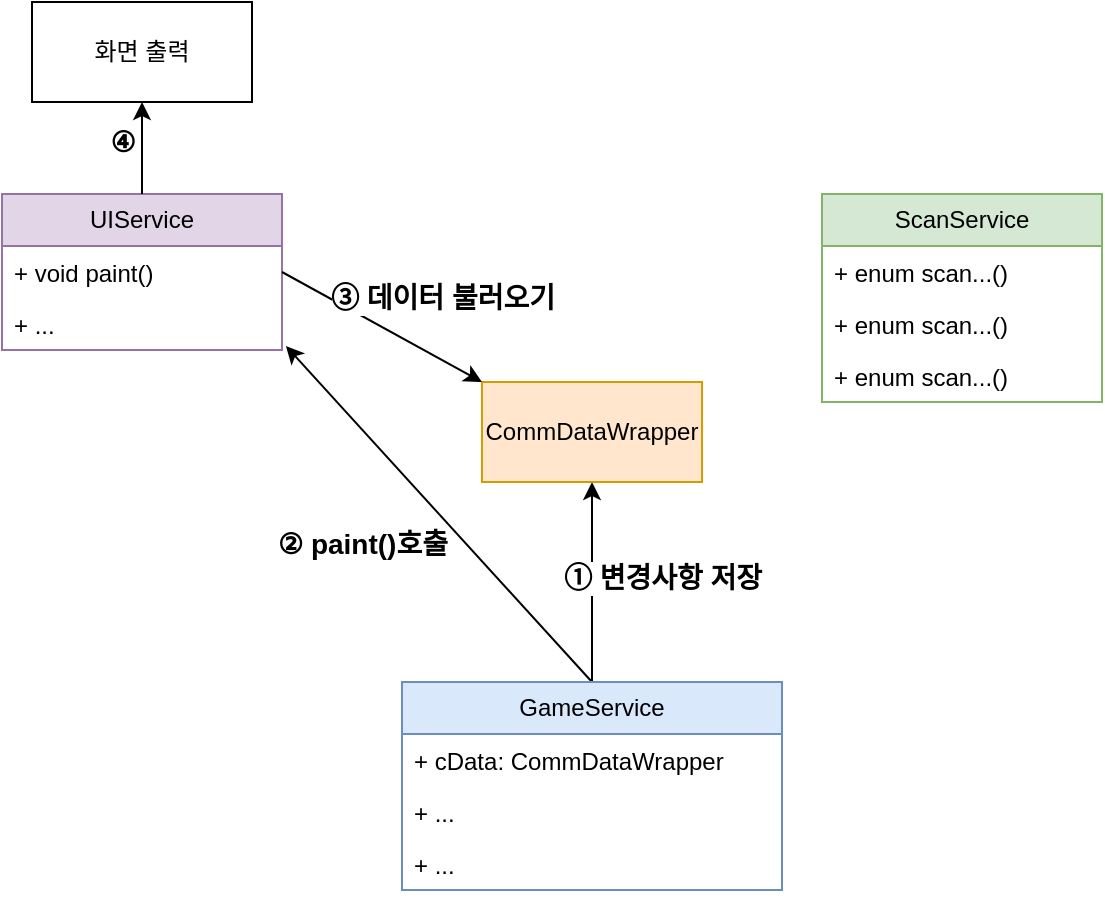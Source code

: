 <mxfile version="24.3.1" type="device">
  <diagram name="Page-1" id="tnvgZM0FmMJcun1g3rQK">
    <mxGraphModel dx="2074" dy="1106" grid="1" gridSize="10" guides="1" tooltips="1" connect="1" arrows="1" fold="1" page="1" pageScale="1" pageWidth="850" pageHeight="1100" math="0" shadow="0">
      <root>
        <mxCell id="0" />
        <mxCell id="1" parent="0" />
        <mxCell id="3p-_I693n1i471xa-Qc9-12" value="" style="endArrow=classic;html=1;rounded=0;entryX=0.5;entryY=1;entryDx=0;entryDy=0;exitX=0.5;exitY=0;exitDx=0;exitDy=0;" parent="1" source="H4eRWL_duDmwru0D2X4C-7" target="H4eRWL_duDmwru0D2X4C-18" edge="1">
          <mxGeometry width="50" height="50" relative="1" as="geometry">
            <mxPoint x="415" y="620" as="sourcePoint" />
            <mxPoint x="495" y="620" as="targetPoint" />
          </mxGeometry>
        </mxCell>
        <mxCell id="3p-_I693n1i471xa-Qc9-13" value="① 변경사항 저장" style="edgeLabel;html=1;align=center;verticalAlign=middle;resizable=0;points=[];fontSize=14;fontFamily=Helvetica;fontStyle=1" parent="3p-_I693n1i471xa-Qc9-12" vertex="1" connectable="0">
          <mxGeometry x="-0.071" y="1" relative="1" as="geometry">
            <mxPoint x="36" y="-6" as="offset" />
          </mxGeometry>
        </mxCell>
        <mxCell id="3p-_I693n1i471xa-Qc9-18" value="" style="endArrow=classic;html=1;rounded=0;entryX=1.014;entryY=0.923;entryDx=0;entryDy=0;exitX=0.5;exitY=0;exitDx=0;exitDy=0;entryPerimeter=0;" parent="1" source="H4eRWL_duDmwru0D2X4C-7" target="H4eRWL_duDmwru0D2X4C-6" edge="1">
          <mxGeometry width="50" height="50" relative="1" as="geometry">
            <mxPoint x="415" y="510" as="sourcePoint" />
            <mxPoint x="360" y="435" as="targetPoint" />
          </mxGeometry>
        </mxCell>
        <mxCell id="3p-_I693n1i471xa-Qc9-19" value="② paint()호출" style="edgeLabel;html=1;align=center;verticalAlign=middle;resizable=0;points=[];fontSize=14;fontFamily=Helvetica;fontStyle=1" parent="3p-_I693n1i471xa-Qc9-18" vertex="1" connectable="0">
          <mxGeometry x="-0.071" y="1" relative="1" as="geometry">
            <mxPoint x="-43" y="8" as="offset" />
          </mxGeometry>
        </mxCell>
        <mxCell id="H4eRWL_duDmwru0D2X4C-3" value="UIService" style="swimlane;fontStyle=0;childLayout=stackLayout;horizontal=1;startSize=26;fillColor=#e1d5e7;horizontalStack=0;resizeParent=1;resizeParentMax=0;resizeLast=0;collapsible=1;marginBottom=0;whiteSpace=wrap;html=1;strokeColor=#9673a6;" vertex="1" parent="1">
          <mxGeometry x="130" y="376" width="140" height="78" as="geometry" />
        </mxCell>
        <mxCell id="H4eRWL_duDmwru0D2X4C-4" value="+ void paint()" style="text;strokeColor=none;fillColor=none;align=left;verticalAlign=top;spacingLeft=4;spacingRight=4;overflow=hidden;rotatable=0;points=[[0,0.5],[1,0.5]];portConstraint=eastwest;whiteSpace=wrap;html=1;" vertex="1" parent="H4eRWL_duDmwru0D2X4C-3">
          <mxGeometry y="26" width="140" height="26" as="geometry" />
        </mxCell>
        <mxCell id="H4eRWL_duDmwru0D2X4C-6" value="+ ..." style="text;strokeColor=none;fillColor=none;align=left;verticalAlign=top;spacingLeft=4;spacingRight=4;overflow=hidden;rotatable=0;points=[[0,0.5],[1,0.5]];portConstraint=eastwest;whiteSpace=wrap;html=1;" vertex="1" parent="H4eRWL_duDmwru0D2X4C-3">
          <mxGeometry y="52" width="140" height="26" as="geometry" />
        </mxCell>
        <mxCell id="H4eRWL_duDmwru0D2X4C-7" value="GameService" style="swimlane;fontStyle=0;childLayout=stackLayout;horizontal=1;startSize=26;fillColor=#dae8fc;horizontalStack=0;resizeParent=1;resizeParentMax=0;resizeLast=0;collapsible=1;marginBottom=0;whiteSpace=wrap;html=1;strokeColor=#6c8ebf;" vertex="1" parent="1">
          <mxGeometry x="330" y="620" width="190" height="104" as="geometry" />
        </mxCell>
        <mxCell id="H4eRWL_duDmwru0D2X4C-8" value="+ cData: CommDataWrapper" style="text;strokeColor=none;fillColor=none;align=left;verticalAlign=top;spacingLeft=4;spacingRight=4;overflow=hidden;rotatable=0;points=[[0,0.5],[1,0.5]];portConstraint=eastwest;whiteSpace=wrap;html=1;" vertex="1" parent="H4eRWL_duDmwru0D2X4C-7">
          <mxGeometry y="26" width="190" height="26" as="geometry" />
        </mxCell>
        <mxCell id="H4eRWL_duDmwru0D2X4C-9" value="+ ..." style="text;strokeColor=none;fillColor=none;align=left;verticalAlign=top;spacingLeft=4;spacingRight=4;overflow=hidden;rotatable=0;points=[[0,0.5],[1,0.5]];portConstraint=eastwest;whiteSpace=wrap;html=1;" vertex="1" parent="H4eRWL_duDmwru0D2X4C-7">
          <mxGeometry y="52" width="190" height="26" as="geometry" />
        </mxCell>
        <mxCell id="H4eRWL_duDmwru0D2X4C-10" value="+ ..." style="text;strokeColor=none;fillColor=none;align=left;verticalAlign=top;spacingLeft=4;spacingRight=4;overflow=hidden;rotatable=0;points=[[0,0.5],[1,0.5]];portConstraint=eastwest;whiteSpace=wrap;html=1;" vertex="1" parent="H4eRWL_duDmwru0D2X4C-7">
          <mxGeometry y="78" width="190" height="26" as="geometry" />
        </mxCell>
        <mxCell id="H4eRWL_duDmwru0D2X4C-11" value="ScanService" style="swimlane;fontStyle=0;childLayout=stackLayout;horizontal=1;startSize=26;fillColor=#d5e8d4;horizontalStack=0;resizeParent=1;resizeParentMax=0;resizeLast=0;collapsible=1;marginBottom=0;whiteSpace=wrap;html=1;strokeColor=#82b366;" vertex="1" parent="1">
          <mxGeometry x="540" y="376" width="140" height="104" as="geometry" />
        </mxCell>
        <mxCell id="H4eRWL_duDmwru0D2X4C-12" value="+ enum scan...()" style="text;strokeColor=none;fillColor=none;align=left;verticalAlign=top;spacingLeft=4;spacingRight=4;overflow=hidden;rotatable=0;points=[[0,0.5],[1,0.5]];portConstraint=eastwest;whiteSpace=wrap;html=1;" vertex="1" parent="H4eRWL_duDmwru0D2X4C-11">
          <mxGeometry y="26" width="140" height="26" as="geometry" />
        </mxCell>
        <mxCell id="H4eRWL_duDmwru0D2X4C-13" value="+ enum scan...()" style="text;strokeColor=none;fillColor=none;align=left;verticalAlign=top;spacingLeft=4;spacingRight=4;overflow=hidden;rotatable=0;points=[[0,0.5],[1,0.5]];portConstraint=eastwest;whiteSpace=wrap;html=1;" vertex="1" parent="H4eRWL_duDmwru0D2X4C-11">
          <mxGeometry y="52" width="140" height="26" as="geometry" />
        </mxCell>
        <mxCell id="H4eRWL_duDmwru0D2X4C-14" value="+ enum scan...()" style="text;strokeColor=none;fillColor=none;align=left;verticalAlign=top;spacingLeft=4;spacingRight=4;overflow=hidden;rotatable=0;points=[[0,0.5],[1,0.5]];portConstraint=eastwest;whiteSpace=wrap;html=1;" vertex="1" parent="H4eRWL_duDmwru0D2X4C-11">
          <mxGeometry y="78" width="140" height="26" as="geometry" />
        </mxCell>
        <mxCell id="H4eRWL_duDmwru0D2X4C-18" value="CommDataWrapper" style="html=1;whiteSpace=wrap;fillColor=#ffe6cc;strokeColor=#d79b00;" vertex="1" parent="1">
          <mxGeometry x="370" y="470" width="110" height="50" as="geometry" />
        </mxCell>
        <mxCell id="H4eRWL_duDmwru0D2X4C-23" value="" style="endArrow=classic;html=1;rounded=0;entryX=0;entryY=0;entryDx=0;entryDy=0;exitX=1;exitY=0.5;exitDx=0;exitDy=0;" edge="1" parent="1" source="H4eRWL_duDmwru0D2X4C-4" target="H4eRWL_duDmwru0D2X4C-18">
          <mxGeometry width="50" height="50" relative="1" as="geometry">
            <mxPoint x="435" y="630" as="sourcePoint" />
            <mxPoint x="282" y="462" as="targetPoint" />
          </mxGeometry>
        </mxCell>
        <mxCell id="H4eRWL_duDmwru0D2X4C-24" value="③ 데이터 불러오기" style="edgeLabel;html=1;align=center;verticalAlign=middle;resizable=0;points=[];fontSize=14;fontFamily=Helvetica;fontStyle=1" vertex="1" connectable="0" parent="H4eRWL_duDmwru0D2X4C-23">
          <mxGeometry x="-0.071" y="1" relative="1" as="geometry">
            <mxPoint x="33" y="-12" as="offset" />
          </mxGeometry>
        </mxCell>
        <mxCell id="H4eRWL_duDmwru0D2X4C-25" value="화면 출력" style="html=1;whiteSpace=wrap;" vertex="1" parent="1">
          <mxGeometry x="145" y="280" width="110" height="50" as="geometry" />
        </mxCell>
        <mxCell id="H4eRWL_duDmwru0D2X4C-26" value="" style="endArrow=classic;html=1;rounded=0;entryX=0.5;entryY=1;entryDx=0;entryDy=0;exitX=0.5;exitY=0;exitDx=0;exitDy=0;" edge="1" parent="1" source="H4eRWL_duDmwru0D2X4C-3" target="H4eRWL_duDmwru0D2X4C-25">
          <mxGeometry width="50" height="50" relative="1" as="geometry">
            <mxPoint x="280" y="425" as="sourcePoint" />
            <mxPoint x="380" y="480" as="targetPoint" />
          </mxGeometry>
        </mxCell>
        <mxCell id="H4eRWL_duDmwru0D2X4C-27" value="④" style="edgeLabel;html=1;align=center;verticalAlign=middle;resizable=0;points=[];fontSize=14;fontFamily=Helvetica;fontStyle=1" vertex="1" connectable="0" parent="H4eRWL_duDmwru0D2X4C-26">
          <mxGeometry x="-0.071" y="1" relative="1" as="geometry">
            <mxPoint x="-9" y="-5" as="offset" />
          </mxGeometry>
        </mxCell>
      </root>
    </mxGraphModel>
  </diagram>
</mxfile>

